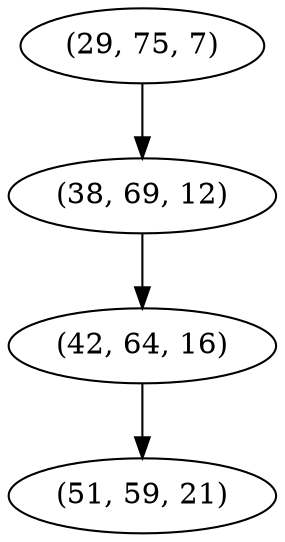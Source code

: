 digraph tree {
    "(29, 75, 7)";
    "(38, 69, 12)";
    "(42, 64, 16)";
    "(51, 59, 21)";
    "(29, 75, 7)" -> "(38, 69, 12)";
    "(38, 69, 12)" -> "(42, 64, 16)";
    "(42, 64, 16)" -> "(51, 59, 21)";
}
